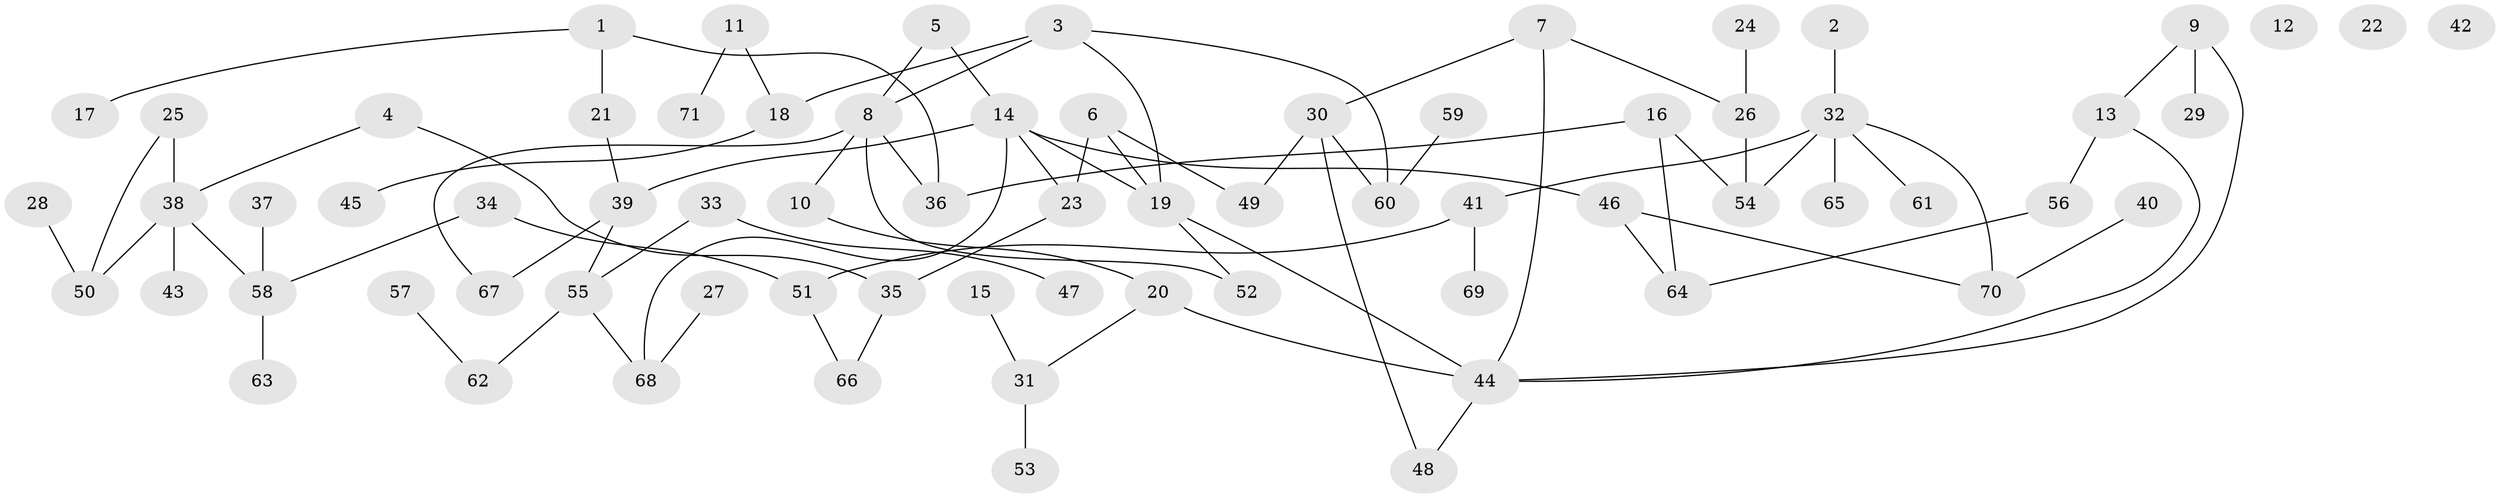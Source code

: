 // coarse degree distribution, {2: 0.17142857142857143, 4: 0.14285714285714285, 3: 0.2571428571428571, 12: 0.02857142857142857, 9: 0.02857142857142857, 0: 0.08571428571428572, 1: 0.2857142857142857}
// Generated by graph-tools (version 1.1) at 2025/16/03/04/25 18:16:39]
// undirected, 71 vertices, 85 edges
graph export_dot {
graph [start="1"]
  node [color=gray90,style=filled];
  1;
  2;
  3;
  4;
  5;
  6;
  7;
  8;
  9;
  10;
  11;
  12;
  13;
  14;
  15;
  16;
  17;
  18;
  19;
  20;
  21;
  22;
  23;
  24;
  25;
  26;
  27;
  28;
  29;
  30;
  31;
  32;
  33;
  34;
  35;
  36;
  37;
  38;
  39;
  40;
  41;
  42;
  43;
  44;
  45;
  46;
  47;
  48;
  49;
  50;
  51;
  52;
  53;
  54;
  55;
  56;
  57;
  58;
  59;
  60;
  61;
  62;
  63;
  64;
  65;
  66;
  67;
  68;
  69;
  70;
  71;
  1 -- 17;
  1 -- 21;
  1 -- 36;
  2 -- 32;
  3 -- 8;
  3 -- 18;
  3 -- 19;
  3 -- 60;
  4 -- 35;
  4 -- 38;
  5 -- 8;
  5 -- 14;
  6 -- 19;
  6 -- 23;
  6 -- 49;
  7 -- 26;
  7 -- 30;
  7 -- 44;
  8 -- 10;
  8 -- 36;
  8 -- 52;
  8 -- 67;
  9 -- 13;
  9 -- 29;
  9 -- 44;
  10 -- 20;
  11 -- 18;
  11 -- 71;
  13 -- 44;
  13 -- 56;
  14 -- 19;
  14 -- 23;
  14 -- 39;
  14 -- 46;
  14 -- 68;
  15 -- 31;
  16 -- 36;
  16 -- 54;
  16 -- 64;
  18 -- 45;
  19 -- 44;
  19 -- 52;
  20 -- 31;
  20 -- 44;
  21 -- 39;
  23 -- 35;
  24 -- 26;
  25 -- 38;
  25 -- 50;
  26 -- 54;
  27 -- 68;
  28 -- 50;
  30 -- 48;
  30 -- 49;
  30 -- 60;
  31 -- 53;
  32 -- 41;
  32 -- 54;
  32 -- 61;
  32 -- 65;
  32 -- 70;
  33 -- 47;
  33 -- 55;
  34 -- 51;
  34 -- 58;
  35 -- 66;
  37 -- 58;
  38 -- 43;
  38 -- 50;
  38 -- 58;
  39 -- 55;
  39 -- 67;
  40 -- 70;
  41 -- 51;
  41 -- 69;
  44 -- 48;
  46 -- 64;
  46 -- 70;
  51 -- 66;
  55 -- 62;
  55 -- 68;
  56 -- 64;
  57 -- 62;
  58 -- 63;
  59 -- 60;
}
